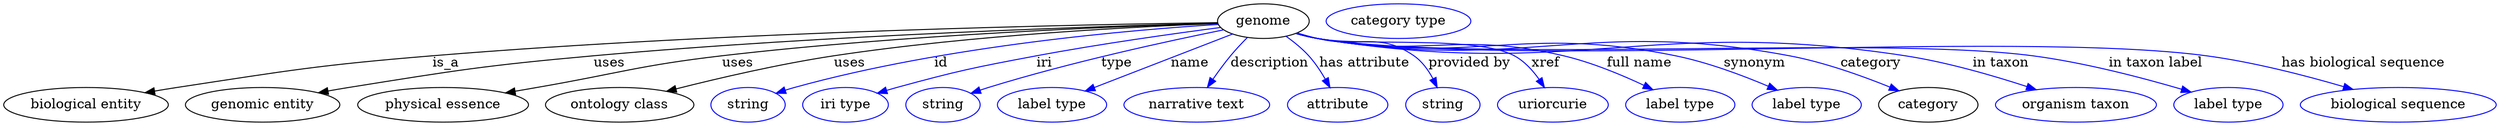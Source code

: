 digraph {
	graph [bb="0,0,2579.5,123"];
	node [label="\N"];
	genome	[height=0.5,
		label=genome,
		pos="1303.1,105",
		width=1.3179];
	"biological entity"	[height=0.5,
		pos="85.142,18",
		width=2.3651];
	genome -> "biological entity"	[label=is_a,
		lp="457.14,61.5",
		pos="e,146.24,30.549 1255.5,103.46 1125.2,101.68 752.15,94.556 443.14,69 325.3,59.254 296.03,53.862 179.14,36 171.73,34.868 164.01,33.606 \
156.32,32.294"];
	"genomic entity"	[height=0.5,
		pos="268.14,18",
		width=2.2206];
	genome -> "genomic entity"	[label=uses,
		lp="626.64,61.5",
		pos="e,325.98,30.561 1256,102.91 1143.9,100.03 852.5,90.891 610.14,69 497.21,58.799 469.11,53.979 357.14,36 350.36,34.911 343.3,33.698 \
336.26,32.437"];
	"physical essence"	[height=0.5,
		pos="454.14,18",
		width=2.4553];
	genome -> "physical essence"	[label=uses,
		lp="759.64,61.5",
		pos="e,518.58,30.323 1255.8,102.76 1159.1,99.858 932.3,91.101 743.14,69 657.14,58.952 636.45,50.807 551.14,36 543.82,34.729 536.19,33.4 \
528.57,32.069"];
	"ontology class"	[height=0.5,
		pos="637.14,18",
		width=2.1304];
	genome -> "ontology class"	[label=uses,
		lp="875.64,61.5",
		pos="e,685.7,32.043 1255.9,102.49 1174.5,99.401 1002.7,90.708 859.14,69 803.03,60.514 740,45.81 695.48,34.537"];
	id	[color=blue,
		height=0.5,
		label=string,
		pos="770.14,18",
		width=1.0652];
	genome -> id	[color=blue,
		label=id,
		lp="970.14,61.5",
		pos="e,799.13,29.99 1256.5,101.56 1169.1,96.079 975.22,79.687 818.14,36 815.03,35.135 811.84,34.172 808.64,33.155",
		style=solid];
	iri	[color=blue,
		height=0.5,
		label="iri type",
		pos="871.14,18",
		width=1.2277];
	genome -> iri	[color=blue,
		label=iri,
		lp="1077.1,61.5",
		pos="e,904.43,29.938 1258.5,98.367 1211.3,92.161 1134.7,81.401 1069.1,69 1004.6,56.801 988.51,53.205 925.14,36 921.56,35.029 917.87,33.974 \
914.17,32.883",
		style=solid];
	type	[color=blue,
		height=0.5,
		label=string,
		pos="972.14,18",
		width=1.0652];
	genome -> type	[color=blue,
		label=type,
		lp="1151.1,61.5",
		pos="e,1001.1,29.935 1261.8,95.898 1206,84.581 1104.1,62.431 1019.1,36 1016.4,35.142 1013.6,34.22 1010.7,33.265",
		style=solid];
	name	[color=blue,
		height=0.5,
		label="label type",
		pos="1085.1,18",
		width=1.5707];
	genome -> name	[color=blue,
		label=name,
		lp="1228.1,61.5",
		pos="e,1119.6,32.436 1271,91.458 1233.4,76.806 1171,52.488 1129,36.11",
		style=solid];
	description	[color=blue,
		height=0.5,
		label="narrative text",
		pos="1235.1,18",
		width=2.0943];
	genome -> description	[color=blue,
		label=description,
		lp="1308.6,61.5",
		pos="e,1245.3,36.264 1285.7,87.917 1279.8,82.183 1273.5,75.525 1268.1,69 1262,61.506 1256,52.858 1250.8,44.883",
		style=solid];
	"has attribute"	[color=blue,
		height=0.5,
		label=attribute,
		pos="1380.1,18",
		width=1.4443];
	genome -> "has attribute"	[color=blue,
		label="has attribute",
		lp="1407.1,61.5",
		pos="e,1371.8,35.806 1326.1,89.122 1333.9,83.391 1342.4,76.426 1349.1,69 1355.7,61.751 1361.7,52.916 1366.7,44.701",
		style=solid];
	"provided by"	[color=blue,
		height=0.5,
		label=string,
		pos="1488.1,18",
		width=1.0652];
	genome -> "provided by"	[color=blue,
		label="provided by",
		lp="1515.6,61.5",
		pos="e,1482.2,36.011 1338.2,92.677 1345.1,90.643 1352.3,88.648 1359.1,87 1402.6,76.487 1421.4,94.44 1458.1,69 1466.6,63.164 1473,54.113 \
1477.8,45.307",
		style=solid];
	xref	[color=blue,
		height=0.5,
		label=uriorcurie,
		pos="1602.1,18",
		width=1.5887];
	genome -> xref	[color=blue,
		label=xref,
		lp="1594.6,61.5",
		pos="e,1593.4,35.964 1337.2,92.437 1344.4,90.347 1352,88.393 1359.1,87 1403.6,78.376 1522.2,90.403 1562.1,69 1572.5,63.426 1581.2,53.885 \
1587.8,44.621",
		style=solid];
	"full name"	[color=blue,
		height=0.5,
		label="label type",
		pos="1734.1,18",
		width=1.5707];
	genome -> "full name"	[color=blue,
		label="full name",
		lp="1691.6,61.5",
		pos="e,1705.7,33.834 1337.2,92.338 1344.4,90.256 1351.9,88.329 1359.1,87 1470.4,66.434 1503,94.944 1613.1,69 1642.1,62.176 1673.1,49.25 \
1696.5,38.25",
		style=solid];
	synonym	[color=blue,
		height=0.5,
		label="label type",
		pos="1865.1,18",
		width=1.5707];
	genome -> synonym	[color=blue,
		label=synonym,
		lp="1811.1,61.5",
		pos="e,1834.6,33.281 1336.9,92.301 1344.1,90.194 1351.8,88.267 1359.1,87 1521.4,58.875 1567.8,101.78 1729.1,69 1762.5,62.219 1798.6,48.628 \
1825.2,37.325",
		style=solid];
	category	[height=0.5,
		pos="1991.1,18",
		width=1.4263];
	genome -> category	[color=blue,
		label=category,
		lp="1931.6,61.5",
		pos="e,1960.7,32.557 1336.9,92.235 1344.1,90.132 1351.8,88.224 1359.1,87 1573.2,51.18 1633.8,109.04 1847.1,69 1883.3,62.209 1922.7,48.036 \
1951.1,36.508",
		style=solid];
	"in taxon"	[color=blue,
		height=0.5,
		label="organism taxon",
		pos="2144.1,18",
		width=2.3109];
	genome -> "in taxon"	[color=blue,
		label="in taxon",
		lp="2066.1,61.5",
		pos="e,2102.9,33.758 1336.9,92.194 1344.1,90.094 1351.8,88.198 1359.1,87 1625.9,43.353 1699.9,110.06 1967.1,69 2010.6,62.329 2058.4,48.389 \
2093.4,36.919",
		style=solid];
	"in taxon label"	[color=blue,
		height=0.5,
		label="label type",
		pos="2302.1,18",
		width=1.5707];
	genome -> "in taxon label"	[color=blue,
		label="in taxon label",
		lp="2226.6,61.5",
		pos="e,2263.3,31.295 1336.9,92.165 1344.1,90.067 1351.8,88.178 1359.1,87 1521.5,60.87 1936,90.38 2099.1,69 2152.8,61.961 2212.9,46.144 \
2253.7,34.171",
		style=solid];
	"has biological sequence"	[color=blue,
		height=0.5,
		label="biological sequence",
		pos="2478.1,18",
		width=2.8164];
	genome -> "has biological sequence"	[color=blue,
		label="has biological sequence",
		lp="2441.6,61.5",
		pos="e,2431.3,33.977 1336.8,92.138 1344.1,90.042 1351.8,88.161 1359.1,87 1561.1,54.998 2076.5,96.088 2279.1,69 2328,62.475 2382.1,48.41 \
2421.6,36.855",
		style=solid];
	"named thing_category"	[color=blue,
		height=0.5,
		label="category type",
		pos="1443.1,105",
		width=2.0762];
}
